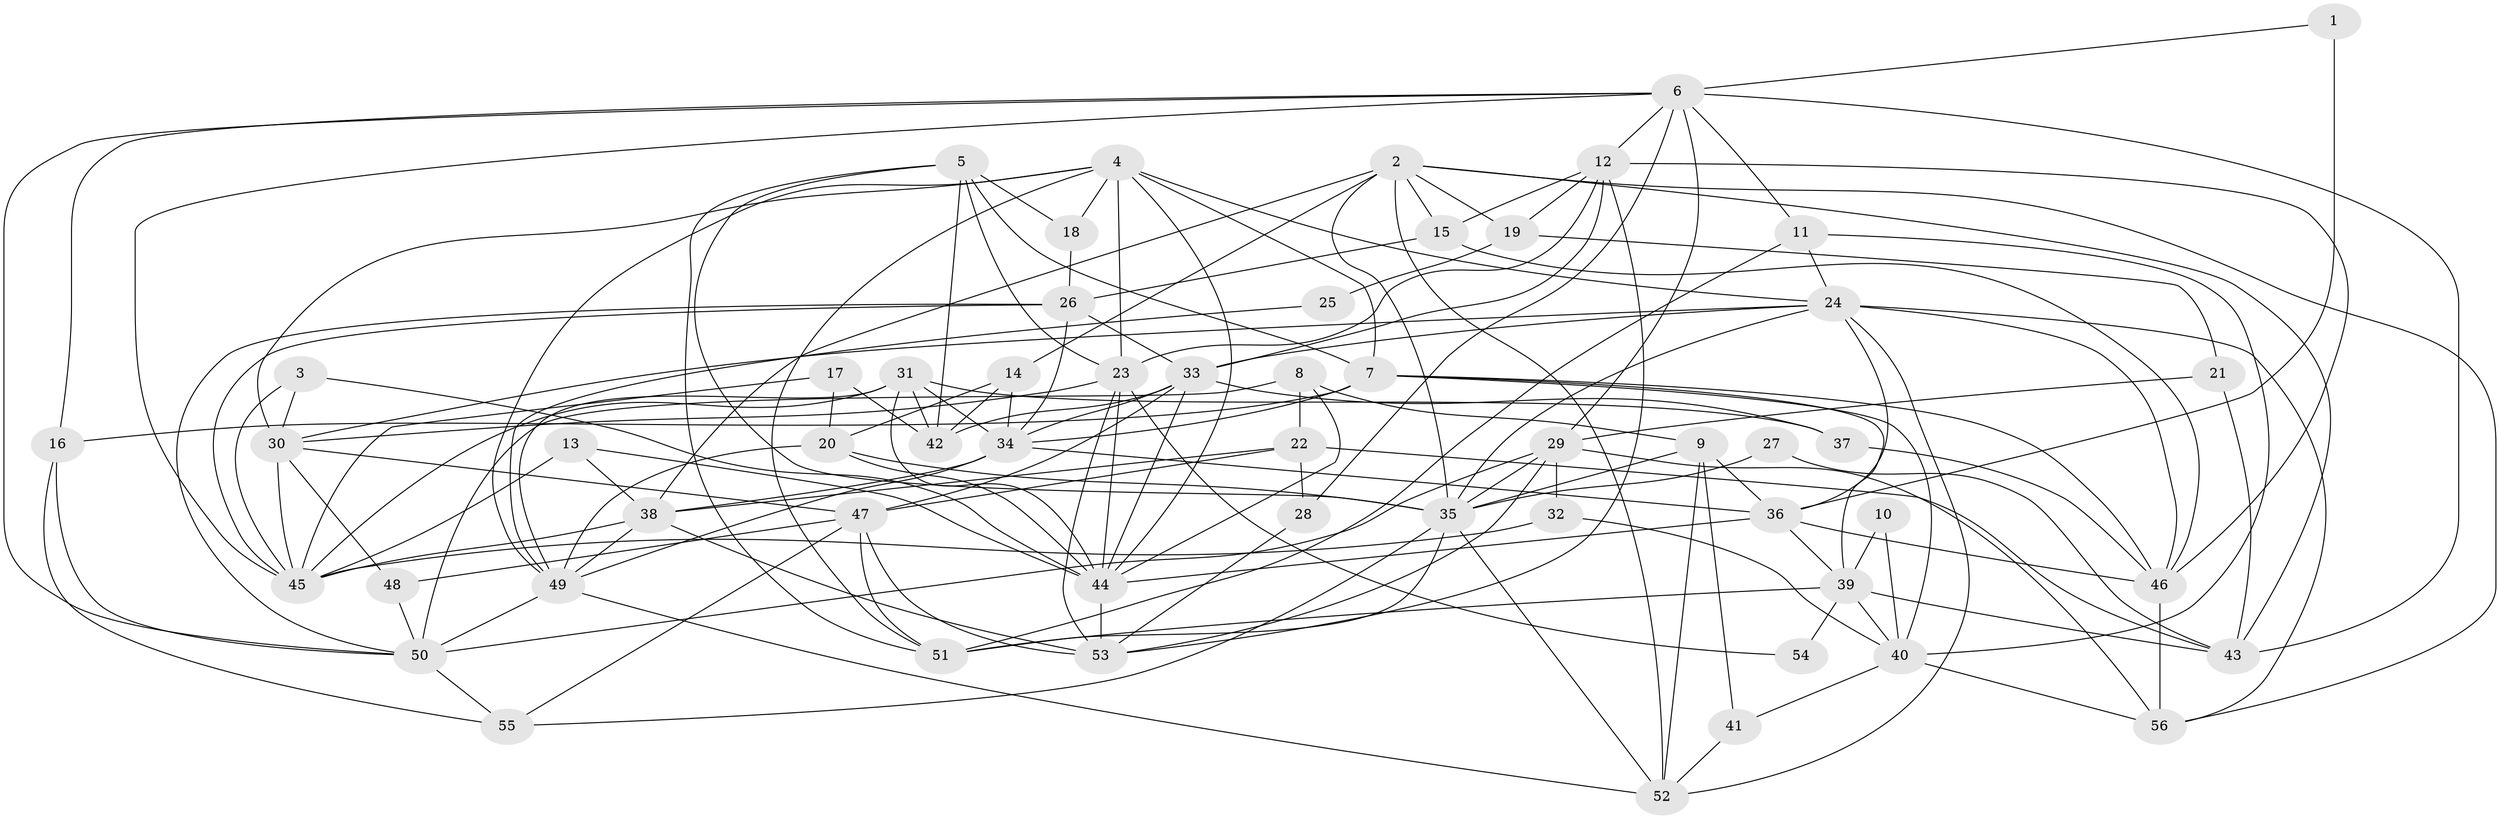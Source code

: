 // original degree distribution, {5: 0.18018018018018017, 4: 0.1891891891891892, 6: 0.14414414414414414, 3: 0.3153153153153153, 2: 0.13513513513513514, 8: 0.009009009009009009, 7: 0.02702702702702703}
// Generated by graph-tools (version 1.1) at 2025/50/03/09/25 03:50:08]
// undirected, 56 vertices, 154 edges
graph export_dot {
graph [start="1"]
  node [color=gray90,style=filled];
  1;
  2;
  3;
  4;
  5;
  6;
  7;
  8;
  9;
  10;
  11;
  12;
  13;
  14;
  15;
  16;
  17;
  18;
  19;
  20;
  21;
  22;
  23;
  24;
  25;
  26;
  27;
  28;
  29;
  30;
  31;
  32;
  33;
  34;
  35;
  36;
  37;
  38;
  39;
  40;
  41;
  42;
  43;
  44;
  45;
  46;
  47;
  48;
  49;
  50;
  51;
  52;
  53;
  54;
  55;
  56;
  1 -- 6 [weight=1.0];
  1 -- 36 [weight=2.0];
  2 -- 14 [weight=1.0];
  2 -- 15 [weight=1.0];
  2 -- 19 [weight=1.0];
  2 -- 35 [weight=1.0];
  2 -- 38 [weight=1.0];
  2 -- 43 [weight=1.0];
  2 -- 52 [weight=1.0];
  2 -- 56 [weight=1.0];
  3 -- 30 [weight=1.0];
  3 -- 44 [weight=1.0];
  3 -- 45 [weight=1.0];
  4 -- 7 [weight=1.0];
  4 -- 18 [weight=1.0];
  4 -- 23 [weight=1.0];
  4 -- 24 [weight=1.0];
  4 -- 30 [weight=1.0];
  4 -- 44 [weight=1.0];
  4 -- 49 [weight=1.0];
  4 -- 51 [weight=1.0];
  5 -- 7 [weight=1.0];
  5 -- 18 [weight=1.0];
  5 -- 23 [weight=1.0];
  5 -- 35 [weight=1.0];
  5 -- 42 [weight=1.0];
  5 -- 51 [weight=1.0];
  6 -- 11 [weight=1.0];
  6 -- 12 [weight=1.0];
  6 -- 16 [weight=1.0];
  6 -- 28 [weight=1.0];
  6 -- 29 [weight=1.0];
  6 -- 43 [weight=1.0];
  6 -- 45 [weight=1.0];
  6 -- 50 [weight=1.0];
  7 -- 16 [weight=2.0];
  7 -- 34 [weight=1.0];
  7 -- 39 [weight=1.0];
  7 -- 40 [weight=1.0];
  7 -- 46 [weight=1.0];
  8 -- 9 [weight=1.0];
  8 -- 22 [weight=1.0];
  8 -- 44 [weight=1.0];
  8 -- 50 [weight=1.0];
  9 -- 35 [weight=1.0];
  9 -- 36 [weight=1.0];
  9 -- 41 [weight=1.0];
  9 -- 52 [weight=1.0];
  10 -- 39 [weight=1.0];
  10 -- 40 [weight=1.0];
  11 -- 24 [weight=1.0];
  11 -- 40 [weight=1.0];
  11 -- 51 [weight=1.0];
  12 -- 15 [weight=1.0];
  12 -- 19 [weight=1.0];
  12 -- 23 [weight=1.0];
  12 -- 33 [weight=1.0];
  12 -- 46 [weight=1.0];
  12 -- 53 [weight=1.0];
  13 -- 38 [weight=1.0];
  13 -- 44 [weight=1.0];
  13 -- 45 [weight=1.0];
  14 -- 20 [weight=1.0];
  14 -- 34 [weight=1.0];
  14 -- 42 [weight=1.0];
  15 -- 26 [weight=1.0];
  15 -- 46 [weight=1.0];
  16 -- 50 [weight=1.0];
  16 -- 55 [weight=1.0];
  17 -- 20 [weight=1.0];
  17 -- 42 [weight=1.0];
  17 -- 45 [weight=1.0];
  18 -- 26 [weight=1.0];
  19 -- 21 [weight=1.0];
  19 -- 25 [weight=1.0];
  20 -- 35 [weight=1.0];
  20 -- 44 [weight=1.0];
  20 -- 49 [weight=1.0];
  21 -- 29 [weight=1.0];
  21 -- 43 [weight=1.0];
  22 -- 28 [weight=1.0];
  22 -- 38 [weight=1.0];
  22 -- 43 [weight=1.0];
  22 -- 47 [weight=1.0];
  23 -- 30 [weight=1.0];
  23 -- 44 [weight=1.0];
  23 -- 53 [weight=1.0];
  23 -- 54 [weight=1.0];
  24 -- 30 [weight=1.0];
  24 -- 33 [weight=1.0];
  24 -- 35 [weight=1.0];
  24 -- 36 [weight=2.0];
  24 -- 46 [weight=1.0];
  24 -- 52 [weight=1.0];
  24 -- 56 [weight=1.0];
  25 -- 49 [weight=1.0];
  26 -- 33 [weight=1.0];
  26 -- 34 [weight=1.0];
  26 -- 45 [weight=1.0];
  26 -- 50 [weight=1.0];
  27 -- 35 [weight=1.0];
  27 -- 43 [weight=1.0];
  28 -- 53 [weight=1.0];
  29 -- 32 [weight=1.0];
  29 -- 35 [weight=1.0];
  29 -- 50 [weight=1.0];
  29 -- 53 [weight=1.0];
  29 -- 56 [weight=1.0];
  30 -- 45 [weight=1.0];
  30 -- 47 [weight=1.0];
  30 -- 48 [weight=1.0];
  31 -- 34 [weight=1.0];
  31 -- 37 [weight=1.0];
  31 -- 42 [weight=1.0];
  31 -- 44 [weight=1.0];
  31 -- 45 [weight=1.0];
  31 -- 49 [weight=1.0];
  32 -- 40 [weight=1.0];
  32 -- 45 [weight=1.0];
  33 -- 34 [weight=1.0];
  33 -- 37 [weight=1.0];
  33 -- 42 [weight=1.0];
  33 -- 44 [weight=1.0];
  33 -- 47 [weight=1.0];
  34 -- 36 [weight=1.0];
  34 -- 38 [weight=1.0];
  34 -- 49 [weight=1.0];
  35 -- 51 [weight=1.0];
  35 -- 52 [weight=1.0];
  35 -- 55 [weight=1.0];
  36 -- 39 [weight=1.0];
  36 -- 44 [weight=1.0];
  36 -- 46 [weight=1.0];
  37 -- 46 [weight=1.0];
  38 -- 45 [weight=1.0];
  38 -- 49 [weight=1.0];
  38 -- 53 [weight=1.0];
  39 -- 40 [weight=1.0];
  39 -- 43 [weight=1.0];
  39 -- 51 [weight=1.0];
  39 -- 54 [weight=1.0];
  40 -- 41 [weight=1.0];
  40 -- 56 [weight=1.0];
  41 -- 52 [weight=1.0];
  44 -- 53 [weight=1.0];
  46 -- 56 [weight=1.0];
  47 -- 48 [weight=1.0];
  47 -- 51 [weight=1.0];
  47 -- 53 [weight=1.0];
  47 -- 55 [weight=1.0];
  48 -- 50 [weight=1.0];
  49 -- 50 [weight=1.0];
  49 -- 52 [weight=1.0];
  50 -- 55 [weight=1.0];
}

